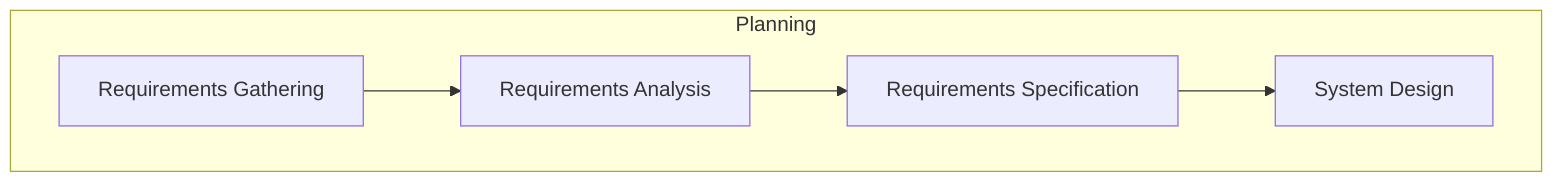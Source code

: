 flowchart TD
    A[Requirements Gathering] --> A1[Requirements Analysis]
    A1 --> A2[Requirements Specification]
    A2 --> B[System Design]

subgraph Planning
A
A1
A2
B
end
